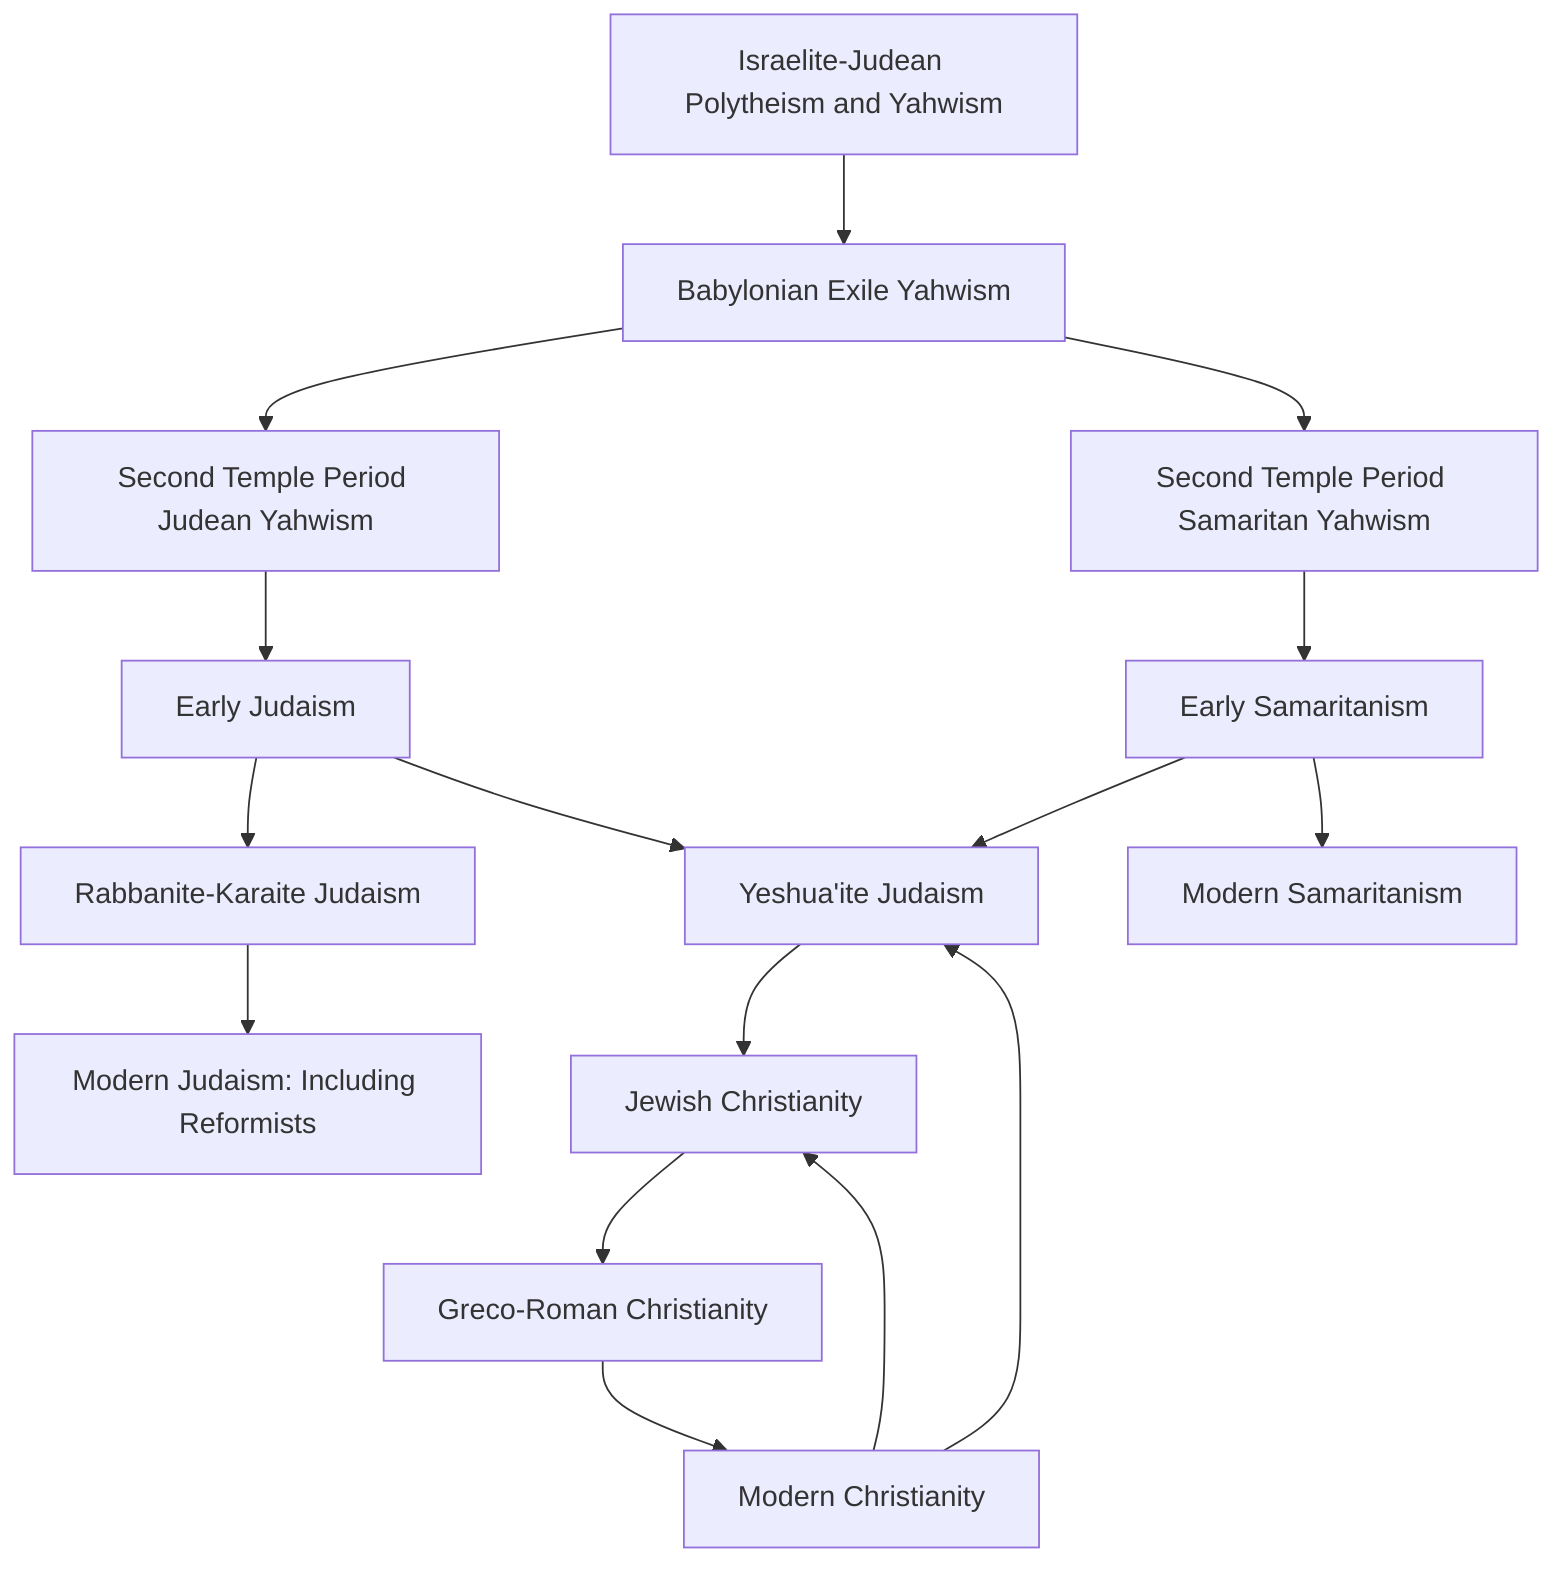 flowchart TD
    A1[Israelite-Judean Polytheism and Yahwism]
    A1 --> A2[Babylonian Exile Yahwism]
    A2 --> A3[Second Temple Period Judean Yahwism] 
    A2 --> A4[Second Temple Period Samaritan Yahwism]

    A3 --> B1[Early Judaism]
    A4 --> B2[Early Samaritanism]

    B1 --> C1[Rabbanite-Karaite Judaism]
    B1 & B2 --> C2[Yeshua'ite Judaism]

    C1 --> D1[Modern Judaism: Including Reformists]
    B2 --> D2[Modern Samaritanism]
    
    C2 --> XX1[Jewish Christianity]
    XX1 --> XX2[Greco-Roman Christianity]
    XX2 --> XX3[Modern Christianity]

    XX3 --> C2 & XX1